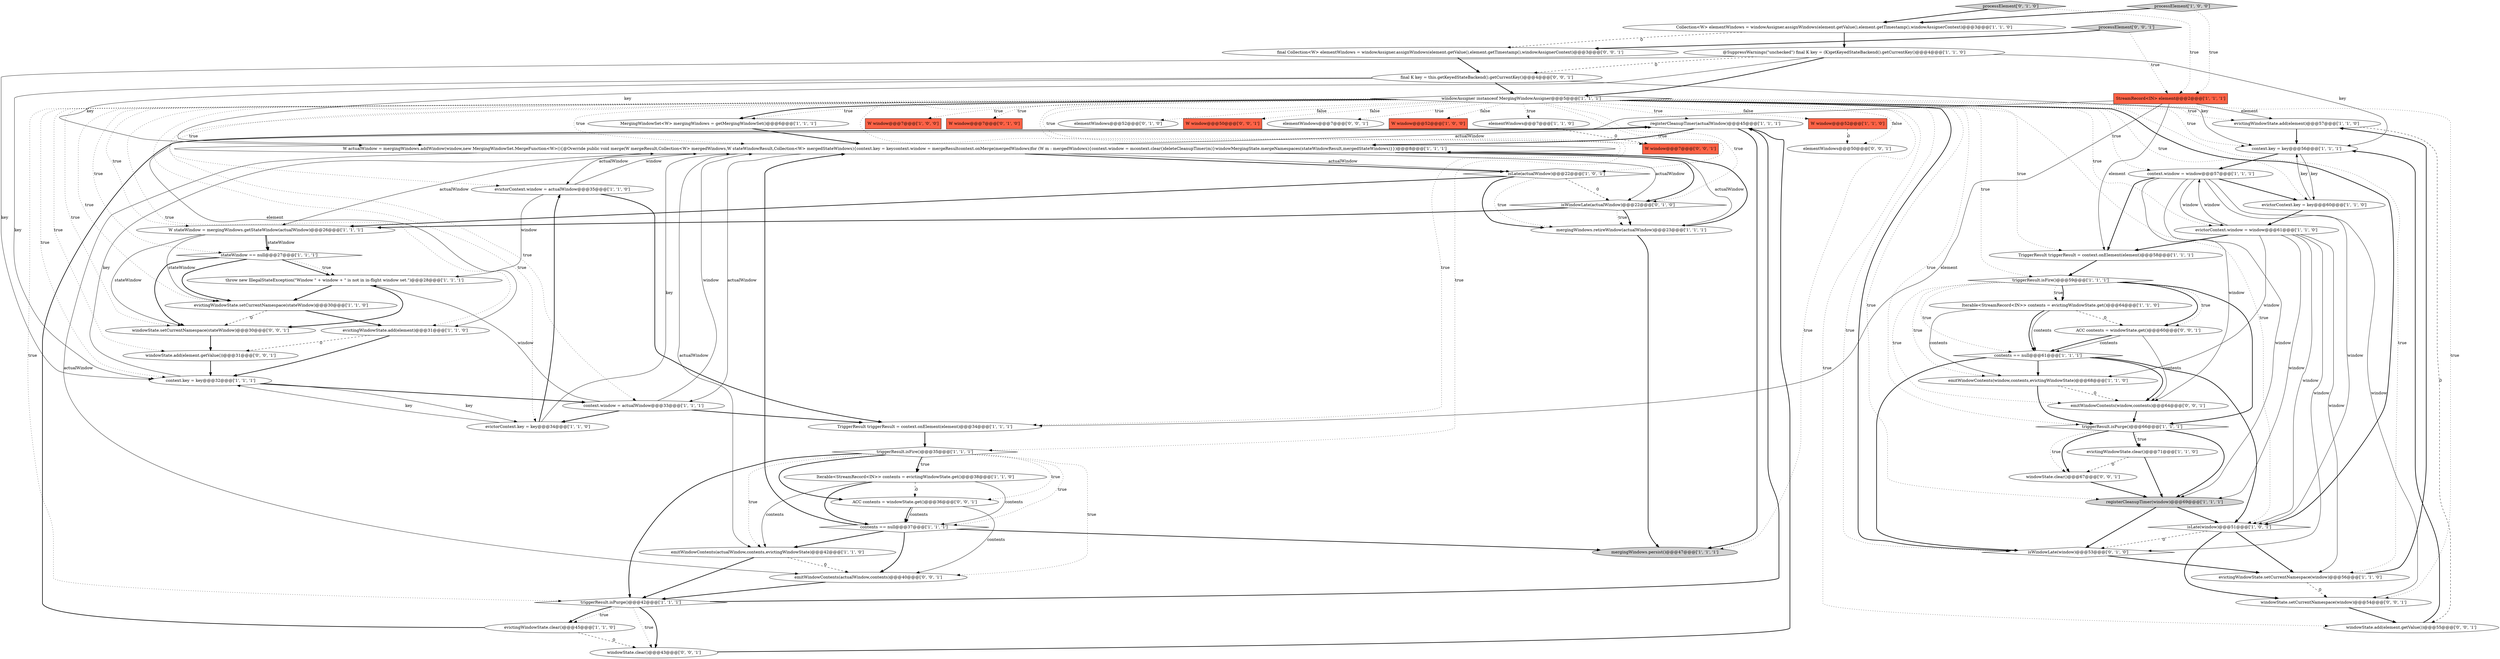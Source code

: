 digraph {
44 [style = filled, label = "registerCleanupTimer(actualWindow)@@@45@@@['1', '1', '1']", fillcolor = white, shape = ellipse image = "AAA0AAABBB1BBB"];
47 [style = filled, label = "processElement['0', '1', '0']", fillcolor = lightgray, shape = diamond image = "AAA0AAABBB2BBB"];
50 [style = filled, label = "isWindowLate(actualWindow)@@@22@@@['0', '1', '0']", fillcolor = white, shape = diamond image = "AAA1AAABBB2BBB"];
10 [style = filled, label = "StreamRecord<IN> element@@@2@@@['1', '1', '1']", fillcolor = tomato, shape = box image = "AAA0AAABBB1BBB"];
32 [style = filled, label = "stateWindow == null@@@27@@@['1', '1', '1']", fillcolor = white, shape = diamond image = "AAA0AAABBB1BBB"];
31 [style = filled, label = "evictingWindowState.add(element)@@@57@@@['1', '1', '0']", fillcolor = white, shape = ellipse image = "AAA0AAABBB1BBB"];
12 [style = filled, label = "isLate(actualWindow)@@@22@@@['1', '0', '1']", fillcolor = white, shape = diamond image = "AAA0AAABBB1BBB"];
28 [style = filled, label = "W window@@@7@@@['1', '0', '0']", fillcolor = tomato, shape = box image = "AAA0AAABBB1BBB"];
38 [style = filled, label = "contents == null@@@37@@@['1', '1', '1']", fillcolor = white, shape = diamond image = "AAA0AAABBB1BBB"];
27 [style = filled, label = "emitWindowContents(window,contents,evictingWindowState)@@@68@@@['1', '1', '0']", fillcolor = white, shape = ellipse image = "AAA0AAABBB1BBB"];
67 [style = filled, label = "final Collection<W> elementWindows = windowAssigner.assignWindows(element.getValue(),element.getTimestamp(),windowAssignerContext)@@@3@@@['0', '0', '1']", fillcolor = white, shape = ellipse image = "AAA0AAABBB3BBB"];
39 [style = filled, label = "elementWindows@@@7@@@['1', '1', '0']", fillcolor = white, shape = ellipse image = "AAA0AAABBB1BBB"];
8 [style = filled, label = "Iterable<StreamRecord<IN>> contents = evictingWindowState.get()@@@38@@@['1', '1', '0']", fillcolor = white, shape = ellipse image = "AAA0AAABBB1BBB"];
33 [style = filled, label = "triggerResult.isFire()@@@35@@@['1', '1', '1']", fillcolor = white, shape = diamond image = "AAA0AAABBB1BBB"];
43 [style = filled, label = "W actualWindow = mergingWindows.addWindow(window,new MergingWindowSet.MergeFunction<W>(){@Override public void merge(W mergeResult,Collection<W> mergedWindows,W stateWindowResult,Collection<W> mergedStateWindows){context.key = keycontext.window = mergeResultcontext.onMerge(mergedWindows)for (W m : mergedWindows){context.window = mcontext.clear()deleteCleanupTimer(m)}windowMergingState.mergeNamespaces(stateWindowResult,mergedStateWindows)}})@@@8@@@['1', '1', '1']", fillcolor = white, shape = ellipse image = "AAA0AAABBB1BBB"];
6 [style = filled, label = "windowAssigner instanceof MergingWindowAssigner@@@5@@@['1', '1', '1']", fillcolor = white, shape = diamond image = "AAA0AAABBB1BBB"];
11 [style = filled, label = "Collection<W> elementWindows = windowAssigner.assignWindows(element.getValue(),element.getTimestamp(),windowAssignerContext)@@@3@@@['1', '1', '0']", fillcolor = white, shape = ellipse image = "AAA0AAABBB1BBB"];
2 [style = filled, label = "emitWindowContents(actualWindow,contents,evictingWindowState)@@@42@@@['1', '1', '0']", fillcolor = white, shape = ellipse image = "AAA0AAABBB1BBB"];
48 [style = filled, label = "W window@@@7@@@['0', '1', '0']", fillcolor = tomato, shape = box image = "AAA0AAABBB2BBB"];
63 [style = filled, label = "ACC contents = windowState.get()@@@60@@@['0', '0', '1']", fillcolor = white, shape = ellipse image = "AAA0AAABBB3BBB"];
65 [style = filled, label = "W window@@@7@@@['0', '0', '1']", fillcolor = tomato, shape = box image = "AAA0AAABBB3BBB"];
45 [style = filled, label = "context.key = key@@@56@@@['1', '1', '1']", fillcolor = white, shape = ellipse image = "AAA0AAABBB1BBB"];
17 [style = filled, label = "triggerResult.isPurge()@@@42@@@['1', '1', '1']", fillcolor = white, shape = diamond image = "AAA0AAABBB1BBB"];
21 [style = filled, label = "W stateWindow = mergingWindows.getStateWindow(actualWindow)@@@26@@@['1', '1', '1']", fillcolor = white, shape = ellipse image = "AAA0AAABBB1BBB"];
54 [style = filled, label = "final K key = this.getKeyedStateBackend().getCurrentKey()@@@4@@@['0', '0', '1']", fillcolor = white, shape = ellipse image = "AAA0AAABBB3BBB"];
53 [style = filled, label = "ACC contents = windowState.get()@@@36@@@['0', '0', '1']", fillcolor = white, shape = ellipse image = "AAA0AAABBB3BBB"];
20 [style = filled, label = "contents == null@@@61@@@['1', '1', '1']", fillcolor = white, shape = diamond image = "AAA0AAABBB1BBB"];
55 [style = filled, label = "processElement['0', '0', '1']", fillcolor = lightgray, shape = diamond image = "AAA0AAABBB3BBB"];
59 [style = filled, label = "elementWindows@@@50@@@['0', '0', '1']", fillcolor = white, shape = ellipse image = "AAA0AAABBB3BBB"];
66 [style = filled, label = "emitWindowContents(window,contents)@@@64@@@['0', '0', '1']", fillcolor = white, shape = ellipse image = "AAA0AAABBB3BBB"];
30 [style = filled, label = "W window@@@52@@@['1', '1', '0']", fillcolor = tomato, shape = box image = "AAA0AAABBB1BBB"];
7 [style = filled, label = "context.key = key@@@32@@@['1', '1', '1']", fillcolor = white, shape = ellipse image = "AAA0AAABBB1BBB"];
35 [style = filled, label = "MergingWindowSet<W> mergingWindows = getMergingWindowSet()@@@6@@@['1', '1', '1']", fillcolor = white, shape = ellipse image = "AAA0AAABBB1BBB"];
37 [style = filled, label = "registerCleanupTimer(window)@@@69@@@['1', '1', '1']", fillcolor = lightgray, shape = ellipse image = "AAA0AAABBB1BBB"];
57 [style = filled, label = "emitWindowContents(actualWindow,contents)@@@40@@@['0', '0', '1']", fillcolor = white, shape = ellipse image = "AAA0AAABBB3BBB"];
46 [style = filled, label = "elementWindows@@@52@@@['0', '1', '0']", fillcolor = white, shape = ellipse image = "AAA0AAABBB2BBB"];
56 [style = filled, label = "W window@@@50@@@['0', '0', '1']", fillcolor = tomato, shape = box image = "AAA0AAABBB3BBB"];
58 [style = filled, label = "windowState.setCurrentNamespace(stateWindow)@@@30@@@['0', '0', '1']", fillcolor = white, shape = ellipse image = "AAA0AAABBB3BBB"];
36 [style = filled, label = "mergingWindows.persist()@@@47@@@['1', '1', '1']", fillcolor = lightgray, shape = ellipse image = "AAA0AAABBB1BBB"];
51 [style = filled, label = "elementWindows@@@7@@@['0', '0', '1']", fillcolor = white, shape = ellipse image = "AAA0AAABBB3BBB"];
62 [style = filled, label = "windowState.clear()@@@43@@@['0', '0', '1']", fillcolor = white, shape = ellipse image = "AAA0AAABBB3BBB"];
26 [style = filled, label = "triggerResult.isFire()@@@59@@@['1', '1', '1']", fillcolor = white, shape = diamond image = "AAA0AAABBB1BBB"];
24 [style = filled, label = "context.window = window@@@57@@@['1', '1', '1']", fillcolor = white, shape = ellipse image = "AAA0AAABBB1BBB"];
3 [style = filled, label = "evictorContext.key = key@@@60@@@['1', '1', '0']", fillcolor = white, shape = ellipse image = "AAA0AAABBB1BBB"];
52 [style = filled, label = "windowState.clear()@@@67@@@['0', '0', '1']", fillcolor = white, shape = ellipse image = "AAA0AAABBB3BBB"];
60 [style = filled, label = "windowState.setCurrentNamespace(window)@@@54@@@['0', '0', '1']", fillcolor = white, shape = ellipse image = "AAA0AAABBB3BBB"];
19 [style = filled, label = "TriggerResult triggerResult = context.onElement(element)@@@58@@@['1', '1', '1']", fillcolor = white, shape = ellipse image = "AAA0AAABBB1BBB"];
25 [style = filled, label = "W window@@@52@@@['1', '0', '0']", fillcolor = tomato, shape = box image = "AAA0AAABBB1BBB"];
4 [style = filled, label = "evictorContext.window = window@@@61@@@['1', '1', '0']", fillcolor = white, shape = ellipse image = "AAA0AAABBB1BBB"];
64 [style = filled, label = "windowState.add(element.getValue())@@@31@@@['0', '0', '1']", fillcolor = white, shape = ellipse image = "AAA0AAABBB3BBB"];
14 [style = filled, label = "triggerResult.isPurge()@@@66@@@['1', '1', '1']", fillcolor = white, shape = diamond image = "AAA0AAABBB1BBB"];
49 [style = filled, label = "isWindowLate(window)@@@53@@@['0', '1', '0']", fillcolor = white, shape = diamond image = "AAA1AAABBB2BBB"];
34 [style = filled, label = "context.window = actualWindow@@@33@@@['1', '1', '1']", fillcolor = white, shape = ellipse image = "AAA0AAABBB1BBB"];
15 [style = filled, label = "evictingWindowState.clear()@@@71@@@['1', '1', '0']", fillcolor = white, shape = ellipse image = "AAA0AAABBB1BBB"];
41 [style = filled, label = "@SuppressWarnings(\"unchecked\") final K key = (K)getKeyedStateBackend().getCurrentKey()@@@4@@@['1', '1', '0']", fillcolor = white, shape = ellipse image = "AAA0AAABBB1BBB"];
9 [style = filled, label = "evictorContext.key = key@@@34@@@['1', '1', '0']", fillcolor = white, shape = ellipse image = "AAA0AAABBB1BBB"];
13 [style = filled, label = "evictingWindowState.setCurrentNamespace(window)@@@56@@@['1', '1', '0']", fillcolor = white, shape = ellipse image = "AAA0AAABBB1BBB"];
18 [style = filled, label = "evictingWindowState.clear()@@@45@@@['1', '1', '0']", fillcolor = white, shape = ellipse image = "AAA0AAABBB1BBB"];
16 [style = filled, label = "mergingWindows.retireWindow(actualWindow)@@@23@@@['1', '1', '1']", fillcolor = white, shape = ellipse image = "AAA0AAABBB1BBB"];
29 [style = filled, label = "evictingWindowState.setCurrentNamespace(stateWindow)@@@30@@@['1', '1', '0']", fillcolor = white, shape = ellipse image = "AAA0AAABBB1BBB"];
42 [style = filled, label = "Iterable<StreamRecord<IN>> contents = evictingWindowState.get()@@@64@@@['1', '1', '0']", fillcolor = white, shape = ellipse image = "AAA0AAABBB1BBB"];
61 [style = filled, label = "windowState.add(element.getValue())@@@55@@@['0', '0', '1']", fillcolor = white, shape = ellipse image = "AAA0AAABBB3BBB"];
5 [style = filled, label = "TriggerResult triggerResult = context.onElement(element)@@@34@@@['1', '1', '1']", fillcolor = white, shape = ellipse image = "AAA0AAABBB1BBB"];
1 [style = filled, label = "evictingWindowState.add(element)@@@31@@@['1', '1', '0']", fillcolor = white, shape = ellipse image = "AAA0AAABBB1BBB"];
0 [style = filled, label = "isLate(window)@@@51@@@['1', '0', '1']", fillcolor = white, shape = diamond image = "AAA0AAABBB1BBB"];
22 [style = filled, label = "evictorContext.window = actualWindow@@@35@@@['1', '1', '0']", fillcolor = white, shape = ellipse image = "AAA0AAABBB1BBB"];
40 [style = filled, label = "processElement['1', '0', '0']", fillcolor = lightgray, shape = diamond image = "AAA0AAABBB1BBB"];
23 [style = filled, label = "throw new IllegalStateException(\"Window \" + window + \" is not in in-flight window set.\")@@@28@@@['1', '1', '1']", fillcolor = white, shape = ellipse image = "AAA0AAABBB1BBB"];
32->23 [style = bold, label=""];
20->27 [style = bold, label=""];
60->61 [style = bold, label=""];
6->35 [style = dotted, label="true"];
6->58 [style = dotted, label="true"];
12->50 [style = dashed, label="0"];
38->36 [style = bold, label=""];
6->49 [style = bold, label=""];
21->32 [style = bold, label=""];
57->17 [style = bold, label=""];
15->52 [style = dashed, label="0"];
13->60 [style = dashed, label="0"];
7->9 [style = solid, label="key"];
22->23 [style = solid, label="window"];
43->22 [style = solid, label="actualWindow"];
33->17 [style = bold, label=""];
32->23 [style = dotted, label="true"];
43->2 [style = solid, label="actualWindow"];
43->12 [style = bold, label=""];
29->58 [style = dashed, label="0"];
6->45 [style = dotted, label="true"];
67->54 [style = bold, label=""];
3->45 [style = solid, label="key"];
2->17 [style = bold, label=""];
6->56 [style = dotted, label="false"];
4->49 [style = solid, label="window"];
12->16 [style = bold, label=""];
6->25 [style = dotted, label="false"];
54->45 [style = solid, label="key"];
37->0 [style = bold, label=""];
24->66 [style = solid, label="window"];
55->67 [style = bold, label=""];
6->4 [style = dotted, label="true"];
6->31 [style = dotted, label="true"];
31->61 [style = dashed, label="0"];
10->5 [style = solid, label="element"];
4->19 [style = bold, label=""];
43->16 [style = solid, label="actualWindow"];
20->49 [style = bold, label=""];
26->66 [style = dotted, label="true"];
4->27 [style = solid, label="window"];
33->8 [style = dotted, label="true"];
50->16 [style = dotted, label="true"];
5->33 [style = bold, label=""];
26->42 [style = dotted, label="true"];
50->16 [style = bold, label=""];
20->0 [style = bold, label=""];
54->43 [style = solid, label="key"];
24->60 [style = solid, label="window"];
6->29 [style = dotted, label="true"];
23->29 [style = bold, label=""];
18->62 [style = dashed, label="0"];
40->11 [style = bold, label=""];
43->57 [style = solid, label="actualWindow"];
4->24 [style = solid, label="window"];
8->2 [style = solid, label="contents"];
17->18 [style = dotted, label="true"];
44->43 [style = bold, label=""];
34->43 [style = solid, label="window"];
33->2 [style = dotted, label="true"];
20->66 [style = bold, label=""];
26->42 [style = bold, label=""];
43->50 [style = bold, label=""];
4->37 [style = solid, label="window"];
6->36 [style = dotted, label="true"];
33->38 [style = dotted, label="true"];
12->16 [style = dotted, label="true"];
34->23 [style = solid, label="window"];
24->0 [style = solid, label="window"];
27->66 [style = dashed, label="0"];
13->31 [style = bold, label=""];
43->50 [style = solid, label="actualWindow"];
7->43 [style = solid, label="key"];
43->34 [style = solid, label="actualWindow"];
10->1 [style = solid, label="element"];
34->9 [style = bold, label=""];
26->63 [style = bold, label=""];
6->17 [style = dotted, label="true"];
38->43 [style = bold, label=""];
6->0 [style = dotted, label="true"];
6->5 [style = dotted, label="true"];
42->20 [style = solid, label="contents"];
49->13 [style = bold, label=""];
6->24 [style = dotted, label="true"];
42->20 [style = bold, label=""];
21->58 [style = solid, label="stateWindow"];
53->38 [style = solid, label="contents"];
53->38 [style = bold, label=""];
19->26 [style = bold, label=""];
6->60 [style = dotted, label="true"];
6->44 [style = dotted, label="true"];
14->52 [style = bold, label=""];
64->7 [style = bold, label=""];
6->43 [style = dotted, label="true"];
21->32 [style = solid, label="stateWindow"];
43->12 [style = solid, label="actualWindow"];
6->12 [style = dotted, label="true"];
29->1 [style = bold, label=""];
6->64 [style = dotted, label="true"];
14->52 [style = dotted, label="true"];
32->29 [style = bold, label=""];
17->62 [style = dotted, label="true"];
8->38 [style = solid, label="contents"];
6->33 [style = dotted, label="true"];
33->8 [style = bold, label=""];
10->31 [style = solid, label="element"];
63->20 [style = bold, label=""];
0->49 [style = dashed, label="0"];
6->7 [style = dotted, label="true"];
35->43 [style = bold, label=""];
6->30 [style = dotted, label="false"];
6->34 [style = dotted, label="true"];
38->57 [style = bold, label=""];
6->0 [style = bold, label=""];
6->19 [style = dotted, label="true"];
31->45 [style = bold, label=""];
6->26 [style = dotted, label="true"];
6->1 [style = dotted, label="true"];
2->57 [style = dashed, label="0"];
30->59 [style = dashed, label="0"];
6->14 [style = dotted, label="true"];
41->7 [style = solid, label="key"];
11->67 [style = dashed, label="0"];
39->65 [style = dashed, label="0"];
26->14 [style = bold, label=""];
41->54 [style = dashed, label="0"];
8->38 [style = bold, label=""];
4->13 [style = solid, label="window"];
6->13 [style = dotted, label="true"];
17->44 [style = bold, label=""];
10->19 [style = solid, label="element"];
54->7 [style = solid, label="key"];
11->41 [style = bold, label=""];
4->0 [style = solid, label="window"];
32->58 [style = bold, label=""];
17->62 [style = bold, label=""];
6->50 [style = dotted, label="true"];
1->64 [style = dashed, label="0"];
24->3 [style = bold, label=""];
33->53 [style = dotted, label="true"];
8->53 [style = dashed, label="0"];
6->61 [style = dotted, label="true"];
6->48 [style = dotted, label="true"];
6->21 [style = dotted, label="true"];
6->9 [style = dotted, label="true"];
37->49 [style = bold, label=""];
24->19 [style = bold, label=""];
41->45 [style = solid, label="key"];
23->58 [style = bold, label=""];
1->7 [style = bold, label=""];
61->45 [style = bold, label=""];
63->20 [style = solid, label="contents"];
24->4 [style = solid, label="window"];
14->15 [style = bold, label=""];
3->4 [style = bold, label=""];
47->11 [style = bold, label=""];
40->10 [style = dotted, label="true"];
9->22 [style = bold, label=""];
27->14 [style = bold, label=""];
22->5 [style = bold, label=""];
0->60 [style = bold, label=""];
58->64 [style = bold, label=""];
41->6 [style = bold, label=""];
15->37 [style = bold, label=""];
52->37 [style = bold, label=""];
24->37 [style = solid, label="window"];
26->63 [style = dotted, label="true"];
34->5 [style = bold, label=""];
9->43 [style = solid, label="key"];
55->10 [style = dotted, label="true"];
6->32 [style = dotted, label="true"];
6->39 [style = dotted, label="true"];
14->37 [style = bold, label=""];
38->2 [style = bold, label=""];
12->21 [style = bold, label=""];
41->43 [style = solid, label="key"];
43->44 [style = solid, label="actualWindow"];
9->7 [style = solid, label="key"];
33->53 [style = bold, label=""];
62->44 [style = bold, label=""];
6->51 [style = dotted, label="true"];
16->36 [style = bold, label=""];
6->46 [style = dotted, label="false"];
6->28 [style = dotted, label="true"];
16->43 [style = bold, label=""];
0->13 [style = bold, label=""];
47->10 [style = dotted, label="true"];
50->21 [style = bold, label=""];
6->37 [style = dotted, label="true"];
6->49 [style = dotted, label="true"];
45->24 [style = bold, label=""];
43->21 [style = solid, label="actualWindow"];
42->27 [style = solid, label="contents"];
22->43 [style = solid, label="window"];
6->22 [style = dotted, label="true"];
14->15 [style = dotted, label="true"];
21->29 [style = solid, label="stateWindow"];
7->34 [style = bold, label=""];
18->44 [style = bold, label=""];
6->3 [style = dotted, label="true"];
33->57 [style = dotted, label="true"];
63->66 [style = solid, label="contents"];
53->57 [style = solid, label="contents"];
66->14 [style = bold, label=""];
26->20 [style = dotted, label="true"];
6->59 [style = dotted, label="false"];
26->27 [style = dotted, label="true"];
44->36 [style = bold, label=""];
6->35 [style = bold, label=""];
42->63 [style = dashed, label="0"];
54->6 [style = bold, label=""];
6->65 [style = dotted, label="true"];
45->3 [style = solid, label="key"];
17->18 [style = bold, label=""];
}
